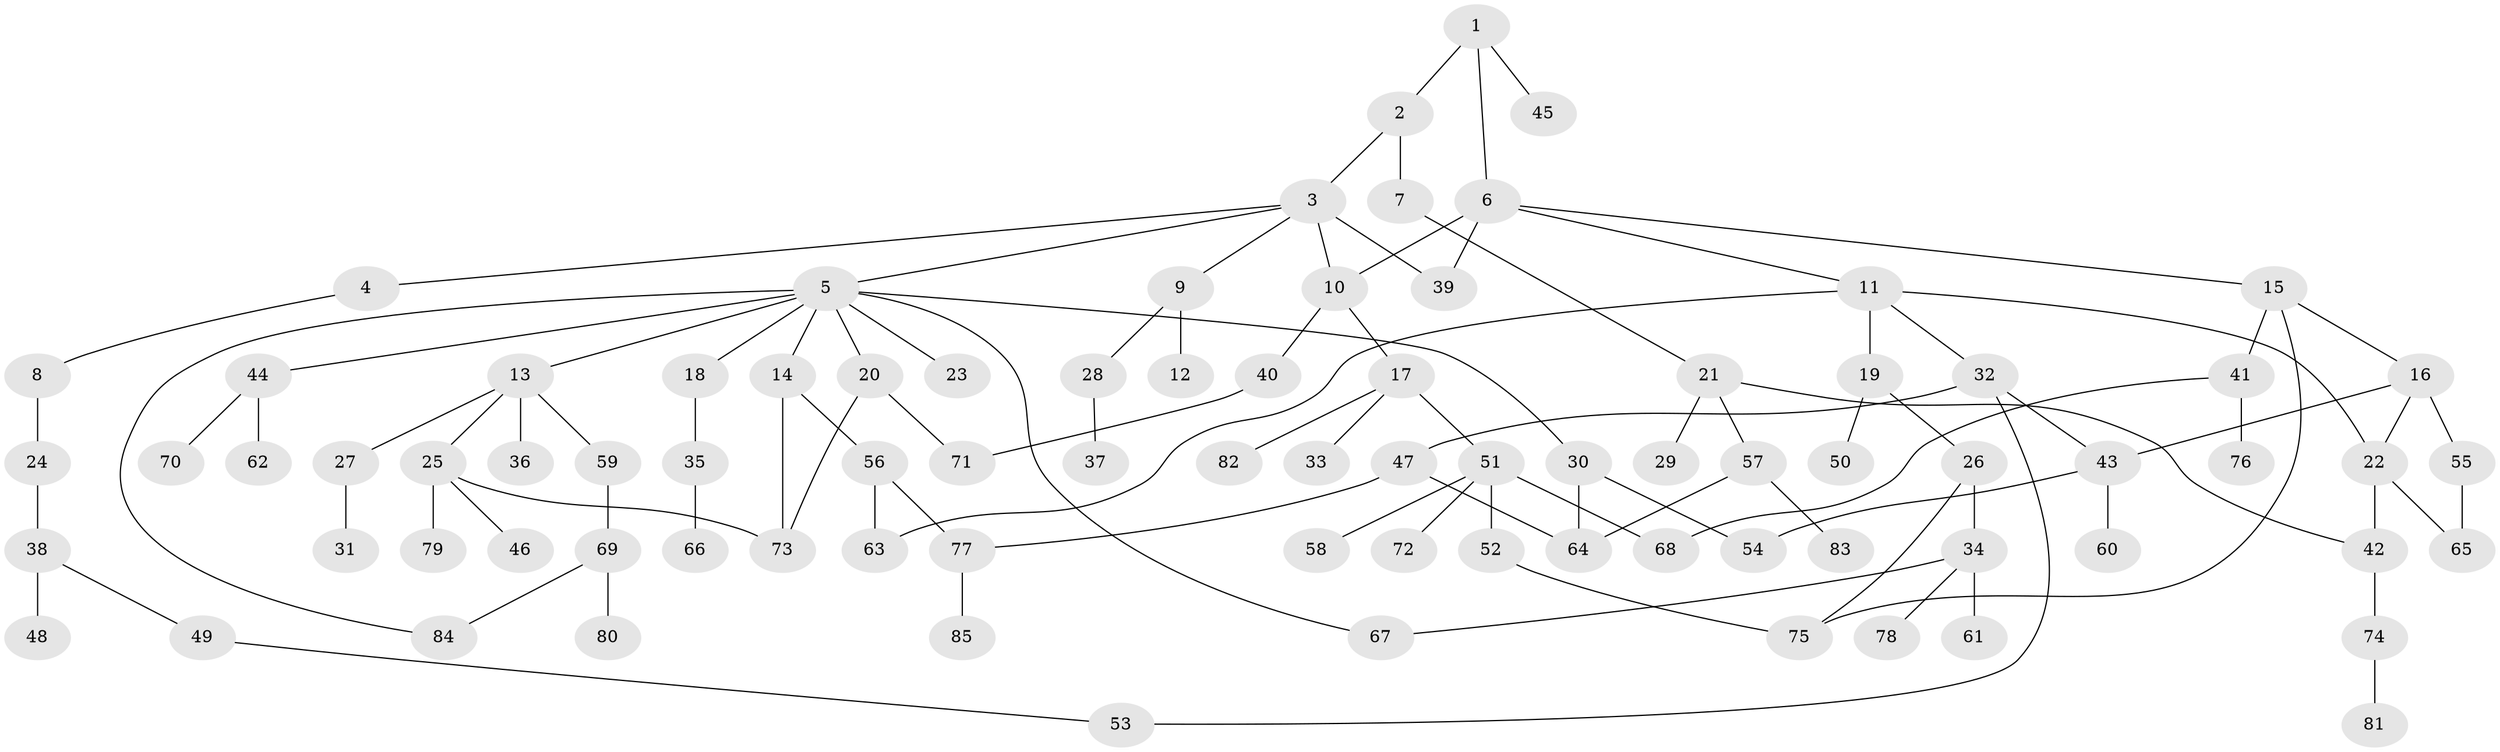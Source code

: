 // coarse degree distribution, {6: 0.0784313725490196, 2: 0.27450980392156865, 1: 0.4117647058823529, 4: 0.09803921568627451, 5: 0.0784313725490196, 11: 0.0196078431372549, 3: 0.0392156862745098}
// Generated by graph-tools (version 1.1) at 2025/44/03/04/25 21:44:50]
// undirected, 85 vertices, 104 edges
graph export_dot {
graph [start="1"]
  node [color=gray90,style=filled];
  1;
  2;
  3;
  4;
  5;
  6;
  7;
  8;
  9;
  10;
  11;
  12;
  13;
  14;
  15;
  16;
  17;
  18;
  19;
  20;
  21;
  22;
  23;
  24;
  25;
  26;
  27;
  28;
  29;
  30;
  31;
  32;
  33;
  34;
  35;
  36;
  37;
  38;
  39;
  40;
  41;
  42;
  43;
  44;
  45;
  46;
  47;
  48;
  49;
  50;
  51;
  52;
  53;
  54;
  55;
  56;
  57;
  58;
  59;
  60;
  61;
  62;
  63;
  64;
  65;
  66;
  67;
  68;
  69;
  70;
  71;
  72;
  73;
  74;
  75;
  76;
  77;
  78;
  79;
  80;
  81;
  82;
  83;
  84;
  85;
  1 -- 2;
  1 -- 6;
  1 -- 45;
  2 -- 3;
  2 -- 7;
  3 -- 4;
  3 -- 5;
  3 -- 9;
  3 -- 39;
  3 -- 10;
  4 -- 8;
  5 -- 13;
  5 -- 14;
  5 -- 18;
  5 -- 20;
  5 -- 23;
  5 -- 30;
  5 -- 44;
  5 -- 67;
  5 -- 84;
  6 -- 10;
  6 -- 11;
  6 -- 15;
  6 -- 39;
  7 -- 21;
  8 -- 24;
  9 -- 12;
  9 -- 28;
  10 -- 17;
  10 -- 40;
  11 -- 19;
  11 -- 22;
  11 -- 32;
  11 -- 63;
  13 -- 25;
  13 -- 27;
  13 -- 36;
  13 -- 59;
  14 -- 56;
  14 -- 73;
  15 -- 16;
  15 -- 41;
  15 -- 75;
  16 -- 55;
  16 -- 22;
  16 -- 43;
  17 -- 33;
  17 -- 51;
  17 -- 82;
  18 -- 35;
  19 -- 26;
  19 -- 50;
  20 -- 71;
  20 -- 73;
  21 -- 29;
  21 -- 57;
  21 -- 42;
  22 -- 42;
  22 -- 65;
  24 -- 38;
  25 -- 46;
  25 -- 73;
  25 -- 79;
  26 -- 34;
  26 -- 75;
  27 -- 31;
  28 -- 37;
  30 -- 54;
  30 -- 64;
  32 -- 43;
  32 -- 47;
  32 -- 53;
  34 -- 61;
  34 -- 67;
  34 -- 78;
  35 -- 66;
  38 -- 48;
  38 -- 49;
  40 -- 71;
  41 -- 76;
  41 -- 68;
  42 -- 74;
  43 -- 60;
  43 -- 54;
  44 -- 62;
  44 -- 70;
  47 -- 77;
  47 -- 64;
  49 -- 53;
  51 -- 52;
  51 -- 58;
  51 -- 68;
  51 -- 72;
  52 -- 75;
  55 -- 65;
  56 -- 63;
  56 -- 77;
  57 -- 64;
  57 -- 83;
  59 -- 69;
  69 -- 80;
  69 -- 84;
  74 -- 81;
  77 -- 85;
}
